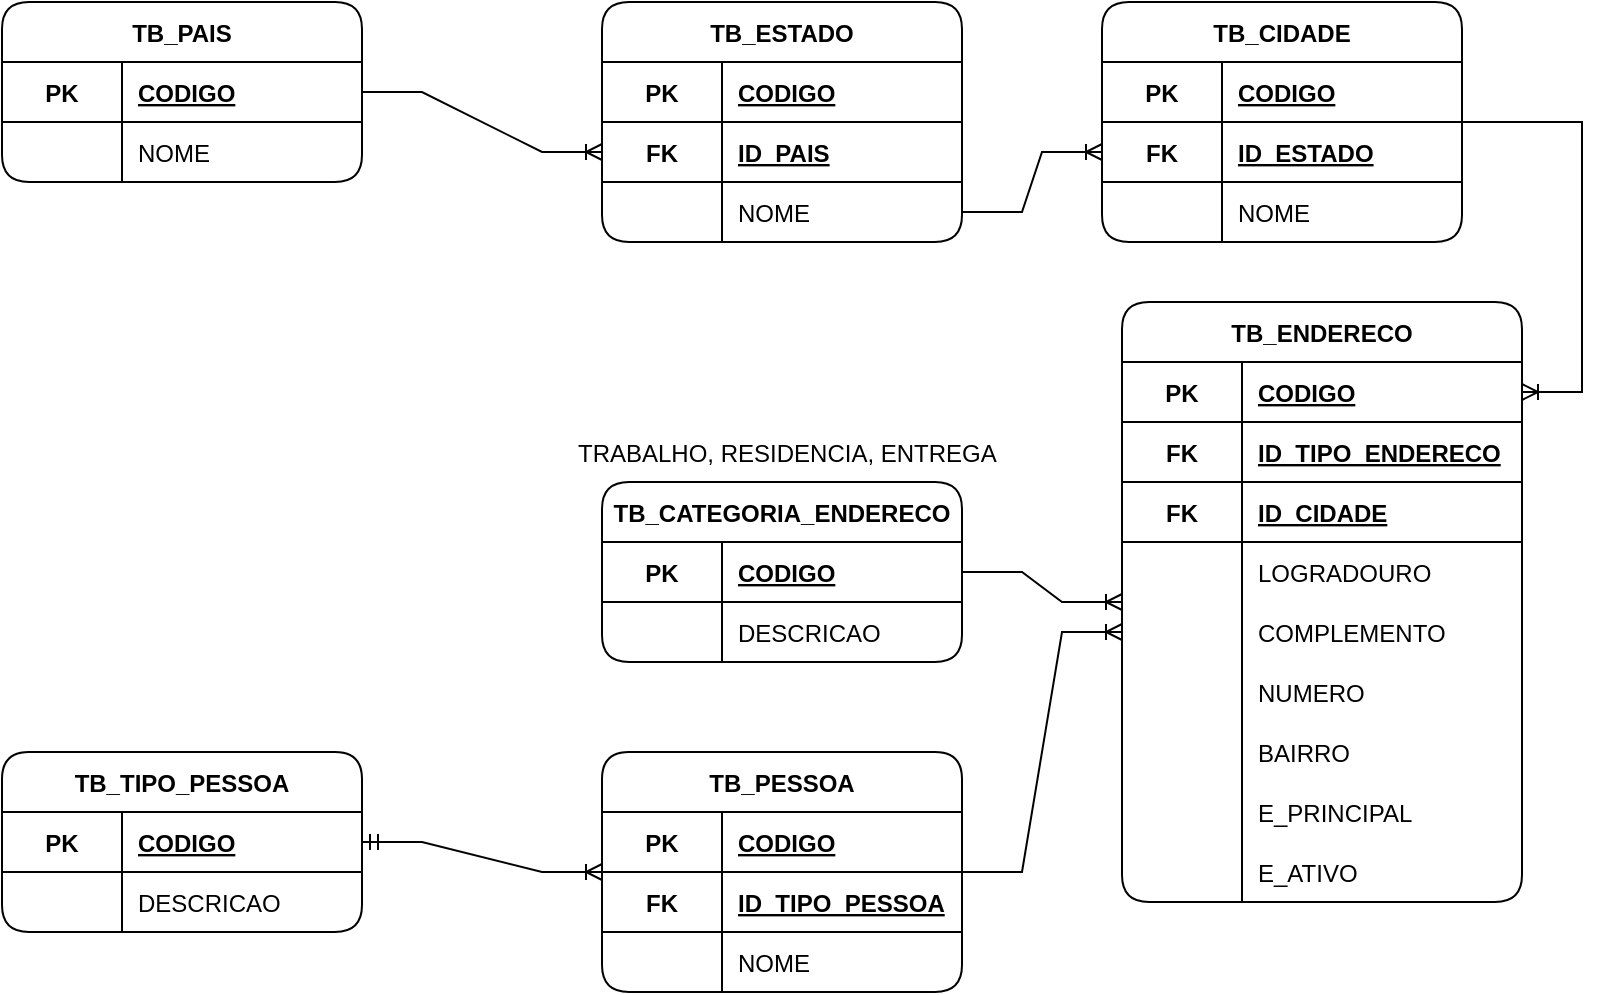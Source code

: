 <mxfile version="20.2.3" type="device"><diagram id="i-SD2bK4iuJnEIOqlncU" name="Página-1"><mxGraphModel dx="973" dy="527" grid="1" gridSize="10" guides="1" tooltips="1" connect="1" arrows="1" fold="1" page="1" pageScale="1" pageWidth="827" pageHeight="1169" math="0" shadow="0"><root><mxCell id="0"/><mxCell id="1" parent="0"/><mxCell id="8jHYjK7J1Tj9A5m1yeMU-17" value="TB_TIPO_PESSOA" style="shape=table;startSize=30;container=1;collapsible=1;childLayout=tableLayout;fixedRows=1;rowLines=0;fontStyle=1;align=center;resizeLast=1;swimlaneFillColor=default;rounded=1;sketch=0;" vertex="1" parent="1"><mxGeometry x="10" y="395" width="180" height="90" as="geometry"/></mxCell><mxCell id="8jHYjK7J1Tj9A5m1yeMU-21" value="" style="shape=tableRow;horizontal=0;startSize=0;swimlaneHead=0;swimlaneBody=0;fillColor=none;collapsible=0;dropTarget=0;points=[[0,0.5],[1,0.5]];portConstraint=eastwest;top=0;left=0;right=0;bottom=1;" vertex="1" parent="8jHYjK7J1Tj9A5m1yeMU-17"><mxGeometry y="30" width="180" height="30" as="geometry"/></mxCell><mxCell id="8jHYjK7J1Tj9A5m1yeMU-22" value="PK" style="shape=partialRectangle;connectable=0;fillColor=none;top=0;left=0;bottom=0;right=0;fontStyle=1;overflow=hidden;" vertex="1" parent="8jHYjK7J1Tj9A5m1yeMU-21"><mxGeometry width="60" height="30" as="geometry"><mxRectangle width="60" height="30" as="alternateBounds"/></mxGeometry></mxCell><mxCell id="8jHYjK7J1Tj9A5m1yeMU-23" value="CODIGO" style="shape=partialRectangle;connectable=0;fillColor=none;top=0;left=0;bottom=0;right=0;align=left;spacingLeft=6;fontStyle=5;overflow=hidden;" vertex="1" parent="8jHYjK7J1Tj9A5m1yeMU-21"><mxGeometry x="60" width="120" height="30" as="geometry"><mxRectangle width="120" height="30" as="alternateBounds"/></mxGeometry></mxCell><mxCell id="8jHYjK7J1Tj9A5m1yeMU-24" value="" style="shape=tableRow;horizontal=0;startSize=0;swimlaneHead=0;swimlaneBody=0;fillColor=none;collapsible=0;dropTarget=0;points=[[0,0.5],[1,0.5]];portConstraint=eastwest;top=0;left=0;right=0;bottom=0;" vertex="1" parent="8jHYjK7J1Tj9A5m1yeMU-17"><mxGeometry y="60" width="180" height="30" as="geometry"/></mxCell><mxCell id="8jHYjK7J1Tj9A5m1yeMU-25" value="" style="shape=partialRectangle;connectable=0;fillColor=none;top=0;left=0;bottom=0;right=0;editable=1;overflow=hidden;" vertex="1" parent="8jHYjK7J1Tj9A5m1yeMU-24"><mxGeometry width="60" height="30" as="geometry"><mxRectangle width="60" height="30" as="alternateBounds"/></mxGeometry></mxCell><mxCell id="8jHYjK7J1Tj9A5m1yeMU-26" value="DESCRICAO" style="shape=partialRectangle;connectable=0;fillColor=none;top=0;left=0;bottom=0;right=0;align=left;spacingLeft=6;overflow=hidden;" vertex="1" parent="8jHYjK7J1Tj9A5m1yeMU-24"><mxGeometry x="60" width="120" height="30" as="geometry"><mxRectangle width="120" height="30" as="alternateBounds"/></mxGeometry></mxCell><mxCell id="8jHYjK7J1Tj9A5m1yeMU-30" value="TB_PESSOA" style="shape=table;startSize=30;container=1;collapsible=1;childLayout=tableLayout;fixedRows=1;rowLines=0;fontStyle=1;align=center;resizeLast=1;swimlaneFillColor=default;rounded=1;sketch=0;" vertex="1" parent="1"><mxGeometry x="310" y="395" width="180" height="120" as="geometry"/></mxCell><mxCell id="8jHYjK7J1Tj9A5m1yeMU-31" value="" style="shape=tableRow;horizontal=0;startSize=0;swimlaneHead=0;swimlaneBody=0;fillColor=none;collapsible=0;dropTarget=0;points=[[0,0.5],[1,0.5]];portConstraint=eastwest;top=0;left=0;right=0;bottom=1;" vertex="1" parent="8jHYjK7J1Tj9A5m1yeMU-30"><mxGeometry y="30" width="180" height="30" as="geometry"/></mxCell><mxCell id="8jHYjK7J1Tj9A5m1yeMU-32" value="PK" style="shape=partialRectangle;connectable=0;fillColor=none;top=0;left=0;bottom=0;right=0;fontStyle=1;overflow=hidden;" vertex="1" parent="8jHYjK7J1Tj9A5m1yeMU-31"><mxGeometry width="60" height="30" as="geometry"><mxRectangle width="60" height="30" as="alternateBounds"/></mxGeometry></mxCell><mxCell id="8jHYjK7J1Tj9A5m1yeMU-33" value="CODIGO" style="shape=partialRectangle;connectable=0;fillColor=none;top=0;left=0;bottom=0;right=0;align=left;spacingLeft=6;fontStyle=5;overflow=hidden;" vertex="1" parent="8jHYjK7J1Tj9A5m1yeMU-31"><mxGeometry x="60" width="120" height="30" as="geometry"><mxRectangle width="120" height="30" as="alternateBounds"/></mxGeometry></mxCell><mxCell id="8jHYjK7J1Tj9A5m1yeMU-37" value="" style="shape=tableRow;horizontal=0;startSize=0;swimlaneHead=0;swimlaneBody=0;fillColor=none;collapsible=0;dropTarget=0;points=[[0,0.5],[1,0.5]];portConstraint=eastwest;top=0;left=0;right=0;bottom=1;" vertex="1" parent="8jHYjK7J1Tj9A5m1yeMU-30"><mxGeometry y="60" width="180" height="30" as="geometry"/></mxCell><mxCell id="8jHYjK7J1Tj9A5m1yeMU-38" value="FK" style="shape=partialRectangle;connectable=0;fillColor=none;top=0;left=0;bottom=0;right=0;fontStyle=1;overflow=hidden;" vertex="1" parent="8jHYjK7J1Tj9A5m1yeMU-37"><mxGeometry width="60" height="30" as="geometry"><mxRectangle width="60" height="30" as="alternateBounds"/></mxGeometry></mxCell><mxCell id="8jHYjK7J1Tj9A5m1yeMU-39" value="ID_TIPO_PESSOA" style="shape=partialRectangle;connectable=0;fillColor=none;top=0;left=0;bottom=0;right=0;align=left;spacingLeft=6;fontStyle=5;overflow=hidden;" vertex="1" parent="8jHYjK7J1Tj9A5m1yeMU-37"><mxGeometry x="60" width="120" height="30" as="geometry"><mxRectangle width="120" height="30" as="alternateBounds"/></mxGeometry></mxCell><mxCell id="8jHYjK7J1Tj9A5m1yeMU-34" value="" style="shape=tableRow;horizontal=0;startSize=0;swimlaneHead=0;swimlaneBody=0;fillColor=none;collapsible=0;dropTarget=0;points=[[0,0.5],[1,0.5]];portConstraint=eastwest;top=0;left=0;right=0;bottom=0;" vertex="1" parent="8jHYjK7J1Tj9A5m1yeMU-30"><mxGeometry y="90" width="180" height="30" as="geometry"/></mxCell><mxCell id="8jHYjK7J1Tj9A5m1yeMU-35" value="" style="shape=partialRectangle;connectable=0;fillColor=none;top=0;left=0;bottom=0;right=0;editable=1;overflow=hidden;" vertex="1" parent="8jHYjK7J1Tj9A5m1yeMU-34"><mxGeometry width="60" height="30" as="geometry"><mxRectangle width="60" height="30" as="alternateBounds"/></mxGeometry></mxCell><mxCell id="8jHYjK7J1Tj9A5m1yeMU-36" value="NOME" style="shape=partialRectangle;connectable=0;fillColor=none;top=0;left=0;bottom=0;right=0;align=left;spacingLeft=6;overflow=hidden;" vertex="1" parent="8jHYjK7J1Tj9A5m1yeMU-34"><mxGeometry x="60" width="120" height="30" as="geometry"><mxRectangle width="120" height="30" as="alternateBounds"/></mxGeometry></mxCell><mxCell id="8jHYjK7J1Tj9A5m1yeMU-40" value="" style="edgeStyle=entityRelationEdgeStyle;fontSize=12;html=1;endArrow=ERoneToMany;startArrow=ERmandOne;rounded=0;" edge="1" parent="1" source="8jHYjK7J1Tj9A5m1yeMU-17" target="8jHYjK7J1Tj9A5m1yeMU-30"><mxGeometry width="100" height="100" relative="1" as="geometry"><mxPoint x="280" y="665" as="sourcePoint"/><mxPoint x="380" y="565" as="targetPoint"/></mxGeometry></mxCell><mxCell id="8jHYjK7J1Tj9A5m1yeMU-41" value="TB_ENDERECO" style="shape=table;startSize=30;container=1;collapsible=1;childLayout=tableLayout;fixedRows=1;rowLines=0;fontStyle=1;align=center;resizeLast=1;swimlaneFillColor=default;rounded=1;sketch=0;" vertex="1" parent="1"><mxGeometry x="570" y="170" width="200" height="300" as="geometry"/></mxCell><mxCell id="8jHYjK7J1Tj9A5m1yeMU-42" value="" style="shape=tableRow;horizontal=0;startSize=0;swimlaneHead=0;swimlaneBody=0;fillColor=none;collapsible=0;dropTarget=0;points=[[0,0.5],[1,0.5]];portConstraint=eastwest;top=0;left=0;right=0;bottom=1;" vertex="1" parent="8jHYjK7J1Tj9A5m1yeMU-41"><mxGeometry y="30" width="200" height="30" as="geometry"/></mxCell><mxCell id="8jHYjK7J1Tj9A5m1yeMU-43" value="PK" style="shape=partialRectangle;connectable=0;fillColor=none;top=0;left=0;bottom=0;right=0;fontStyle=1;overflow=hidden;" vertex="1" parent="8jHYjK7J1Tj9A5m1yeMU-42"><mxGeometry width="60" height="30" as="geometry"><mxRectangle width="60" height="30" as="alternateBounds"/></mxGeometry></mxCell><mxCell id="8jHYjK7J1Tj9A5m1yeMU-44" value="CODIGO" style="shape=partialRectangle;connectable=0;fillColor=none;top=0;left=0;bottom=0;right=0;align=left;spacingLeft=6;fontStyle=5;overflow=hidden;" vertex="1" parent="8jHYjK7J1Tj9A5m1yeMU-42"><mxGeometry x="60" width="140" height="30" as="geometry"><mxRectangle width="140" height="30" as="alternateBounds"/></mxGeometry></mxCell><mxCell id="8jHYjK7J1Tj9A5m1yeMU-107" value="" style="shape=tableRow;horizontal=0;startSize=0;swimlaneHead=0;swimlaneBody=0;fillColor=none;collapsible=0;dropTarget=0;points=[[0,0.5],[1,0.5]];portConstraint=eastwest;top=0;left=0;right=0;bottom=1;" vertex="1" parent="8jHYjK7J1Tj9A5m1yeMU-41"><mxGeometry y="60" width="200" height="30" as="geometry"/></mxCell><mxCell id="8jHYjK7J1Tj9A5m1yeMU-108" value="FK" style="shape=partialRectangle;connectable=0;fillColor=none;top=0;left=0;bottom=0;right=0;fontStyle=1;overflow=hidden;" vertex="1" parent="8jHYjK7J1Tj9A5m1yeMU-107"><mxGeometry width="60" height="30" as="geometry"><mxRectangle width="60" height="30" as="alternateBounds"/></mxGeometry></mxCell><mxCell id="8jHYjK7J1Tj9A5m1yeMU-109" value="ID_TIPO_ENDERECO" style="shape=partialRectangle;connectable=0;fillColor=none;top=0;left=0;bottom=0;right=0;align=left;spacingLeft=6;fontStyle=5;overflow=hidden;" vertex="1" parent="8jHYjK7J1Tj9A5m1yeMU-107"><mxGeometry x="60" width="140" height="30" as="geometry"><mxRectangle width="140" height="30" as="alternateBounds"/></mxGeometry></mxCell><mxCell id="8jHYjK7J1Tj9A5m1yeMU-54" value="" style="shape=tableRow;horizontal=0;startSize=0;swimlaneHead=0;swimlaneBody=0;fillColor=none;collapsible=0;dropTarget=0;points=[[0,0.5],[1,0.5]];portConstraint=eastwest;top=0;left=0;right=0;bottom=1;" vertex="1" parent="8jHYjK7J1Tj9A5m1yeMU-41"><mxGeometry y="90" width="200" height="30" as="geometry"/></mxCell><mxCell id="8jHYjK7J1Tj9A5m1yeMU-55" value="FK" style="shape=partialRectangle;connectable=0;fillColor=none;top=0;left=0;bottom=0;right=0;fontStyle=1;overflow=hidden;" vertex="1" parent="8jHYjK7J1Tj9A5m1yeMU-54"><mxGeometry width="60" height="30" as="geometry"><mxRectangle width="60" height="30" as="alternateBounds"/></mxGeometry></mxCell><mxCell id="8jHYjK7J1Tj9A5m1yeMU-56" value="ID_CIDADE" style="shape=partialRectangle;connectable=0;fillColor=none;top=0;left=0;bottom=0;right=0;align=left;spacingLeft=6;fontStyle=5;overflow=hidden;" vertex="1" parent="8jHYjK7J1Tj9A5m1yeMU-54"><mxGeometry x="60" width="140" height="30" as="geometry"><mxRectangle width="140" height="30" as="alternateBounds"/></mxGeometry></mxCell><mxCell id="8jHYjK7J1Tj9A5m1yeMU-48" value="" style="shape=tableRow;horizontal=0;startSize=0;swimlaneHead=0;swimlaneBody=0;fillColor=none;collapsible=0;dropTarget=0;points=[[0,0.5],[1,0.5]];portConstraint=eastwest;top=0;left=0;right=0;bottom=0;" vertex="1" parent="8jHYjK7J1Tj9A5m1yeMU-41"><mxGeometry y="120" width="200" height="30" as="geometry"/></mxCell><mxCell id="8jHYjK7J1Tj9A5m1yeMU-49" value="" style="shape=partialRectangle;connectable=0;fillColor=none;top=0;left=0;bottom=0;right=0;editable=1;overflow=hidden;" vertex="1" parent="8jHYjK7J1Tj9A5m1yeMU-48"><mxGeometry width="60" height="30" as="geometry"><mxRectangle width="60" height="30" as="alternateBounds"/></mxGeometry></mxCell><mxCell id="8jHYjK7J1Tj9A5m1yeMU-50" value="LOGRADOURO" style="shape=partialRectangle;connectable=0;fillColor=none;top=0;left=0;bottom=0;right=0;align=left;spacingLeft=6;overflow=hidden;" vertex="1" parent="8jHYjK7J1Tj9A5m1yeMU-48"><mxGeometry x="60" width="140" height="30" as="geometry"><mxRectangle width="140" height="30" as="alternateBounds"/></mxGeometry></mxCell><mxCell id="8jHYjK7J1Tj9A5m1yeMU-51" value="" style="shape=tableRow;horizontal=0;startSize=0;swimlaneHead=0;swimlaneBody=0;fillColor=none;collapsible=0;dropTarget=0;points=[[0,0.5],[1,0.5]];portConstraint=eastwest;top=0;left=0;right=0;bottom=0;" vertex="1" parent="8jHYjK7J1Tj9A5m1yeMU-41"><mxGeometry y="150" width="200" height="30" as="geometry"/></mxCell><mxCell id="8jHYjK7J1Tj9A5m1yeMU-52" value="" style="shape=partialRectangle;connectable=0;fillColor=none;top=0;left=0;bottom=0;right=0;editable=1;overflow=hidden;" vertex="1" parent="8jHYjK7J1Tj9A5m1yeMU-51"><mxGeometry width="60" height="30" as="geometry"><mxRectangle width="60" height="30" as="alternateBounds"/></mxGeometry></mxCell><mxCell id="8jHYjK7J1Tj9A5m1yeMU-53" value="COMPLEMENTO" style="shape=partialRectangle;connectable=0;fillColor=none;top=0;left=0;bottom=0;right=0;align=left;spacingLeft=6;overflow=hidden;" vertex="1" parent="8jHYjK7J1Tj9A5m1yeMU-51"><mxGeometry x="60" width="140" height="30" as="geometry"><mxRectangle width="140" height="30" as="alternateBounds"/></mxGeometry></mxCell><mxCell id="8jHYjK7J1Tj9A5m1yeMU-97" value="" style="shape=tableRow;horizontal=0;startSize=0;swimlaneHead=0;swimlaneBody=0;fillColor=none;collapsible=0;dropTarget=0;points=[[0,0.5],[1,0.5]];portConstraint=eastwest;top=0;left=0;right=0;bottom=0;" vertex="1" parent="8jHYjK7J1Tj9A5m1yeMU-41"><mxGeometry y="180" width="200" height="30" as="geometry"/></mxCell><mxCell id="8jHYjK7J1Tj9A5m1yeMU-98" value="" style="shape=partialRectangle;connectable=0;fillColor=none;top=0;left=0;bottom=0;right=0;editable=1;overflow=hidden;" vertex="1" parent="8jHYjK7J1Tj9A5m1yeMU-97"><mxGeometry width="60" height="30" as="geometry"><mxRectangle width="60" height="30" as="alternateBounds"/></mxGeometry></mxCell><mxCell id="8jHYjK7J1Tj9A5m1yeMU-99" value="NUMERO" style="shape=partialRectangle;connectable=0;fillColor=none;top=0;left=0;bottom=0;right=0;align=left;spacingLeft=6;overflow=hidden;" vertex="1" parent="8jHYjK7J1Tj9A5m1yeMU-97"><mxGeometry x="60" width="140" height="30" as="geometry"><mxRectangle width="140" height="30" as="alternateBounds"/></mxGeometry></mxCell><mxCell id="8jHYjK7J1Tj9A5m1yeMU-100" value="" style="shape=tableRow;horizontal=0;startSize=0;swimlaneHead=0;swimlaneBody=0;fillColor=none;collapsible=0;dropTarget=0;points=[[0,0.5],[1,0.5]];portConstraint=eastwest;top=0;left=0;right=0;bottom=0;" vertex="1" parent="8jHYjK7J1Tj9A5m1yeMU-41"><mxGeometry y="210" width="200" height="30" as="geometry"/></mxCell><mxCell id="8jHYjK7J1Tj9A5m1yeMU-101" value="" style="shape=partialRectangle;connectable=0;fillColor=none;top=0;left=0;bottom=0;right=0;editable=1;overflow=hidden;" vertex="1" parent="8jHYjK7J1Tj9A5m1yeMU-100"><mxGeometry width="60" height="30" as="geometry"><mxRectangle width="60" height="30" as="alternateBounds"/></mxGeometry></mxCell><mxCell id="8jHYjK7J1Tj9A5m1yeMU-102" value="BAIRRO" style="shape=partialRectangle;connectable=0;fillColor=none;top=0;left=0;bottom=0;right=0;align=left;spacingLeft=6;overflow=hidden;" vertex="1" parent="8jHYjK7J1Tj9A5m1yeMU-100"><mxGeometry x="60" width="140" height="30" as="geometry"><mxRectangle width="140" height="30" as="alternateBounds"/></mxGeometry></mxCell><mxCell id="8jHYjK7J1Tj9A5m1yeMU-103" value="" style="shape=tableRow;horizontal=0;startSize=0;swimlaneHead=0;swimlaneBody=0;fillColor=none;collapsible=0;dropTarget=0;points=[[0,0.5],[1,0.5]];portConstraint=eastwest;top=0;left=0;right=0;bottom=0;" vertex="1" parent="8jHYjK7J1Tj9A5m1yeMU-41"><mxGeometry y="240" width="200" height="30" as="geometry"/></mxCell><mxCell id="8jHYjK7J1Tj9A5m1yeMU-104" value="" style="shape=partialRectangle;connectable=0;fillColor=none;top=0;left=0;bottom=0;right=0;editable=1;overflow=hidden;" vertex="1" parent="8jHYjK7J1Tj9A5m1yeMU-103"><mxGeometry width="60" height="30" as="geometry"><mxRectangle width="60" height="30" as="alternateBounds"/></mxGeometry></mxCell><mxCell id="8jHYjK7J1Tj9A5m1yeMU-105" value="E_PRINCIPAL" style="shape=partialRectangle;connectable=0;fillColor=none;top=0;left=0;bottom=0;right=0;align=left;spacingLeft=6;overflow=hidden;" vertex="1" parent="8jHYjK7J1Tj9A5m1yeMU-103"><mxGeometry x="60" width="140" height="30" as="geometry"><mxRectangle width="140" height="30" as="alternateBounds"/></mxGeometry></mxCell><mxCell id="8jHYjK7J1Tj9A5m1yeMU-120" value="" style="shape=tableRow;horizontal=0;startSize=0;swimlaneHead=0;swimlaneBody=0;fillColor=none;collapsible=0;dropTarget=0;points=[[0,0.5],[1,0.5]];portConstraint=eastwest;top=0;left=0;right=0;bottom=0;" vertex="1" parent="8jHYjK7J1Tj9A5m1yeMU-41"><mxGeometry y="270" width="200" height="30" as="geometry"/></mxCell><mxCell id="8jHYjK7J1Tj9A5m1yeMU-121" value="" style="shape=partialRectangle;connectable=0;fillColor=none;top=0;left=0;bottom=0;right=0;editable=1;overflow=hidden;" vertex="1" parent="8jHYjK7J1Tj9A5m1yeMU-120"><mxGeometry width="60" height="30" as="geometry"><mxRectangle width="60" height="30" as="alternateBounds"/></mxGeometry></mxCell><mxCell id="8jHYjK7J1Tj9A5m1yeMU-122" value="E_ATIVO" style="shape=partialRectangle;connectable=0;fillColor=none;top=0;left=0;bottom=0;right=0;align=left;spacingLeft=6;overflow=hidden;" vertex="1" parent="8jHYjK7J1Tj9A5m1yeMU-120"><mxGeometry x="60" width="140" height="30" as="geometry"><mxRectangle width="140" height="30" as="alternateBounds"/></mxGeometry></mxCell><mxCell id="8jHYjK7J1Tj9A5m1yeMU-57" value="TB_PAIS" style="shape=table;startSize=30;container=1;collapsible=1;childLayout=tableLayout;fixedRows=1;rowLines=0;fontStyle=1;align=center;resizeLast=1;swimlaneFillColor=default;rounded=1;sketch=0;" vertex="1" parent="1"><mxGeometry x="10" y="20" width="180" height="90" as="geometry"/></mxCell><mxCell id="8jHYjK7J1Tj9A5m1yeMU-58" value="" style="shape=tableRow;horizontal=0;startSize=0;swimlaneHead=0;swimlaneBody=0;fillColor=none;collapsible=0;dropTarget=0;points=[[0,0.5],[1,0.5]];portConstraint=eastwest;top=0;left=0;right=0;bottom=1;" vertex="1" parent="8jHYjK7J1Tj9A5m1yeMU-57"><mxGeometry y="30" width="180" height="30" as="geometry"/></mxCell><mxCell id="8jHYjK7J1Tj9A5m1yeMU-59" value="PK" style="shape=partialRectangle;connectable=0;fillColor=none;top=0;left=0;bottom=0;right=0;fontStyle=1;overflow=hidden;" vertex="1" parent="8jHYjK7J1Tj9A5m1yeMU-58"><mxGeometry width="60" height="30" as="geometry"><mxRectangle width="60" height="30" as="alternateBounds"/></mxGeometry></mxCell><mxCell id="8jHYjK7J1Tj9A5m1yeMU-60" value="CODIGO" style="shape=partialRectangle;connectable=0;fillColor=none;top=0;left=0;bottom=0;right=0;align=left;spacingLeft=6;fontStyle=5;overflow=hidden;" vertex="1" parent="8jHYjK7J1Tj9A5m1yeMU-58"><mxGeometry x="60" width="120" height="30" as="geometry"><mxRectangle width="120" height="30" as="alternateBounds"/></mxGeometry></mxCell><mxCell id="8jHYjK7J1Tj9A5m1yeMU-64" value="" style="shape=tableRow;horizontal=0;startSize=0;swimlaneHead=0;swimlaneBody=0;fillColor=none;collapsible=0;dropTarget=0;points=[[0,0.5],[1,0.5]];portConstraint=eastwest;top=0;left=0;right=0;bottom=0;" vertex="1" parent="8jHYjK7J1Tj9A5m1yeMU-57"><mxGeometry y="60" width="180" height="30" as="geometry"/></mxCell><mxCell id="8jHYjK7J1Tj9A5m1yeMU-65" value="" style="shape=partialRectangle;connectable=0;fillColor=none;top=0;left=0;bottom=0;right=0;editable=1;overflow=hidden;" vertex="1" parent="8jHYjK7J1Tj9A5m1yeMU-64"><mxGeometry width="60" height="30" as="geometry"><mxRectangle width="60" height="30" as="alternateBounds"/></mxGeometry></mxCell><mxCell id="8jHYjK7J1Tj9A5m1yeMU-66" value="NOME" style="shape=partialRectangle;connectable=0;fillColor=none;top=0;left=0;bottom=0;right=0;align=left;spacingLeft=6;overflow=hidden;" vertex="1" parent="8jHYjK7J1Tj9A5m1yeMU-64"><mxGeometry x="60" width="120" height="30" as="geometry"><mxRectangle width="120" height="30" as="alternateBounds"/></mxGeometry></mxCell><mxCell id="8jHYjK7J1Tj9A5m1yeMU-70" value="TB_CIDADE" style="shape=table;startSize=30;container=1;collapsible=1;childLayout=tableLayout;fixedRows=1;rowLines=0;fontStyle=1;align=center;resizeLast=1;swimlaneFillColor=default;rounded=1;sketch=0;" vertex="1" parent="1"><mxGeometry x="560" y="20" width="180" height="120" as="geometry"/></mxCell><mxCell id="8jHYjK7J1Tj9A5m1yeMU-71" value="" style="shape=tableRow;horizontal=0;startSize=0;swimlaneHead=0;swimlaneBody=0;fillColor=none;collapsible=0;dropTarget=0;points=[[0,0.5],[1,0.5]];portConstraint=eastwest;top=0;left=0;right=0;bottom=1;" vertex="1" parent="8jHYjK7J1Tj9A5m1yeMU-70"><mxGeometry y="30" width="180" height="30" as="geometry"/></mxCell><mxCell id="8jHYjK7J1Tj9A5m1yeMU-72" value="PK" style="shape=partialRectangle;connectable=0;fillColor=none;top=0;left=0;bottom=0;right=0;fontStyle=1;overflow=hidden;" vertex="1" parent="8jHYjK7J1Tj9A5m1yeMU-71"><mxGeometry width="60" height="30" as="geometry"><mxRectangle width="60" height="30" as="alternateBounds"/></mxGeometry></mxCell><mxCell id="8jHYjK7J1Tj9A5m1yeMU-73" value="CODIGO" style="shape=partialRectangle;connectable=0;fillColor=none;top=0;left=0;bottom=0;right=0;align=left;spacingLeft=6;fontStyle=5;overflow=hidden;" vertex="1" parent="8jHYjK7J1Tj9A5m1yeMU-71"><mxGeometry x="60" width="120" height="30" as="geometry"><mxRectangle width="120" height="30" as="alternateBounds"/></mxGeometry></mxCell><mxCell id="8jHYjK7J1Tj9A5m1yeMU-74" value="" style="shape=tableRow;horizontal=0;startSize=0;swimlaneHead=0;swimlaneBody=0;fillColor=none;collapsible=0;dropTarget=0;points=[[0,0.5],[1,0.5]];portConstraint=eastwest;top=0;left=0;right=0;bottom=1;" vertex="1" parent="8jHYjK7J1Tj9A5m1yeMU-70"><mxGeometry y="60" width="180" height="30" as="geometry"/></mxCell><mxCell id="8jHYjK7J1Tj9A5m1yeMU-75" value="FK" style="shape=partialRectangle;connectable=0;fillColor=none;top=0;left=0;bottom=0;right=0;fontStyle=1;overflow=hidden;" vertex="1" parent="8jHYjK7J1Tj9A5m1yeMU-74"><mxGeometry width="60" height="30" as="geometry"><mxRectangle width="60" height="30" as="alternateBounds"/></mxGeometry></mxCell><mxCell id="8jHYjK7J1Tj9A5m1yeMU-76" value="ID_ESTADO" style="shape=partialRectangle;connectable=0;fillColor=none;top=0;left=0;bottom=0;right=0;align=left;spacingLeft=6;fontStyle=5;overflow=hidden;" vertex="1" parent="8jHYjK7J1Tj9A5m1yeMU-74"><mxGeometry x="60" width="120" height="30" as="geometry"><mxRectangle width="120" height="30" as="alternateBounds"/></mxGeometry></mxCell><mxCell id="8jHYjK7J1Tj9A5m1yeMU-77" value="" style="shape=tableRow;horizontal=0;startSize=0;swimlaneHead=0;swimlaneBody=0;fillColor=none;collapsible=0;dropTarget=0;points=[[0,0.5],[1,0.5]];portConstraint=eastwest;top=0;left=0;right=0;bottom=0;" vertex="1" parent="8jHYjK7J1Tj9A5m1yeMU-70"><mxGeometry y="90" width="180" height="30" as="geometry"/></mxCell><mxCell id="8jHYjK7J1Tj9A5m1yeMU-78" value="" style="shape=partialRectangle;connectable=0;fillColor=none;top=0;left=0;bottom=0;right=0;editable=1;overflow=hidden;" vertex="1" parent="8jHYjK7J1Tj9A5m1yeMU-77"><mxGeometry width="60" height="30" as="geometry"><mxRectangle width="60" height="30" as="alternateBounds"/></mxGeometry></mxCell><mxCell id="8jHYjK7J1Tj9A5m1yeMU-79" value="NOME" style="shape=partialRectangle;connectable=0;fillColor=none;top=0;left=0;bottom=0;right=0;align=left;spacingLeft=6;overflow=hidden;" vertex="1" parent="8jHYjK7J1Tj9A5m1yeMU-77"><mxGeometry x="60" width="120" height="30" as="geometry"><mxRectangle width="120" height="30" as="alternateBounds"/></mxGeometry></mxCell><mxCell id="8jHYjK7J1Tj9A5m1yeMU-83" value="TB_ESTADO" style="shape=table;startSize=30;container=1;collapsible=1;childLayout=tableLayout;fixedRows=1;rowLines=0;fontStyle=1;align=center;resizeLast=1;swimlaneFillColor=default;rounded=1;sketch=0;" vertex="1" parent="1"><mxGeometry x="310" y="20" width="180" height="120" as="geometry"/></mxCell><mxCell id="8jHYjK7J1Tj9A5m1yeMU-84" value="" style="shape=tableRow;horizontal=0;startSize=0;swimlaneHead=0;swimlaneBody=0;fillColor=none;collapsible=0;dropTarget=0;points=[[0,0.5],[1,0.5]];portConstraint=eastwest;top=0;left=0;right=0;bottom=1;" vertex="1" parent="8jHYjK7J1Tj9A5m1yeMU-83"><mxGeometry y="30" width="180" height="30" as="geometry"/></mxCell><mxCell id="8jHYjK7J1Tj9A5m1yeMU-85" value="PK" style="shape=partialRectangle;connectable=0;fillColor=none;top=0;left=0;bottom=0;right=0;fontStyle=1;overflow=hidden;" vertex="1" parent="8jHYjK7J1Tj9A5m1yeMU-84"><mxGeometry width="60" height="30" as="geometry"><mxRectangle width="60" height="30" as="alternateBounds"/></mxGeometry></mxCell><mxCell id="8jHYjK7J1Tj9A5m1yeMU-86" value="CODIGO" style="shape=partialRectangle;connectable=0;fillColor=none;top=0;left=0;bottom=0;right=0;align=left;spacingLeft=6;fontStyle=5;overflow=hidden;" vertex="1" parent="8jHYjK7J1Tj9A5m1yeMU-84"><mxGeometry x="60" width="120" height="30" as="geometry"><mxRectangle width="120" height="30" as="alternateBounds"/></mxGeometry></mxCell><mxCell id="8jHYjK7J1Tj9A5m1yeMU-87" value="" style="shape=tableRow;horizontal=0;startSize=0;swimlaneHead=0;swimlaneBody=0;fillColor=none;collapsible=0;dropTarget=0;points=[[0,0.5],[1,0.5]];portConstraint=eastwest;top=0;left=0;right=0;bottom=1;" vertex="1" parent="8jHYjK7J1Tj9A5m1yeMU-83"><mxGeometry y="60" width="180" height="30" as="geometry"/></mxCell><mxCell id="8jHYjK7J1Tj9A5m1yeMU-88" value="FK" style="shape=partialRectangle;connectable=0;fillColor=none;top=0;left=0;bottom=0;right=0;fontStyle=1;overflow=hidden;" vertex="1" parent="8jHYjK7J1Tj9A5m1yeMU-87"><mxGeometry width="60" height="30" as="geometry"><mxRectangle width="60" height="30" as="alternateBounds"/></mxGeometry></mxCell><mxCell id="8jHYjK7J1Tj9A5m1yeMU-89" value="ID_PAIS" style="shape=partialRectangle;connectable=0;fillColor=none;top=0;left=0;bottom=0;right=0;align=left;spacingLeft=6;fontStyle=5;overflow=hidden;" vertex="1" parent="8jHYjK7J1Tj9A5m1yeMU-87"><mxGeometry x="60" width="120" height="30" as="geometry"><mxRectangle width="120" height="30" as="alternateBounds"/></mxGeometry></mxCell><mxCell id="8jHYjK7J1Tj9A5m1yeMU-90" value="" style="shape=tableRow;horizontal=0;startSize=0;swimlaneHead=0;swimlaneBody=0;fillColor=none;collapsible=0;dropTarget=0;points=[[0,0.5],[1,0.5]];portConstraint=eastwest;top=0;left=0;right=0;bottom=0;" vertex="1" parent="8jHYjK7J1Tj9A5m1yeMU-83"><mxGeometry y="90" width="180" height="30" as="geometry"/></mxCell><mxCell id="8jHYjK7J1Tj9A5m1yeMU-91" value="" style="shape=partialRectangle;connectable=0;fillColor=none;top=0;left=0;bottom=0;right=0;editable=1;overflow=hidden;" vertex="1" parent="8jHYjK7J1Tj9A5m1yeMU-90"><mxGeometry width="60" height="30" as="geometry"><mxRectangle width="60" height="30" as="alternateBounds"/></mxGeometry></mxCell><mxCell id="8jHYjK7J1Tj9A5m1yeMU-92" value="NOME" style="shape=partialRectangle;connectable=0;fillColor=none;top=0;left=0;bottom=0;right=0;align=left;spacingLeft=6;overflow=hidden;" vertex="1" parent="8jHYjK7J1Tj9A5m1yeMU-90"><mxGeometry x="60" width="120" height="30" as="geometry"><mxRectangle width="120" height="30" as="alternateBounds"/></mxGeometry></mxCell><mxCell id="8jHYjK7J1Tj9A5m1yeMU-95" value="" style="edgeStyle=entityRelationEdgeStyle;fontSize=12;html=1;endArrow=ERoneToMany;rounded=0;" edge="1" parent="1" source="8jHYjK7J1Tj9A5m1yeMU-57" target="8jHYjK7J1Tj9A5m1yeMU-87"><mxGeometry width="100" height="100" relative="1" as="geometry"><mxPoint x="320" y="120" as="sourcePoint"/><mxPoint x="420" y="20" as="targetPoint"/></mxGeometry></mxCell><mxCell id="8jHYjK7J1Tj9A5m1yeMU-96" value="" style="edgeStyle=entityRelationEdgeStyle;fontSize=12;html=1;endArrow=ERoneToMany;rounded=0;" edge="1" parent="1" source="8jHYjK7J1Tj9A5m1yeMU-90" target="8jHYjK7J1Tj9A5m1yeMU-74"><mxGeometry width="100" height="100" relative="1" as="geometry"><mxPoint x="200" y="75" as="sourcePoint"/><mxPoint x="310" y="105" as="targetPoint"/></mxGeometry></mxCell><mxCell id="8jHYjK7J1Tj9A5m1yeMU-106" value="" style="edgeStyle=entityRelationEdgeStyle;fontSize=12;html=1;endArrow=ERoneToMany;rounded=0;" edge="1" parent="1" source="8jHYjK7J1Tj9A5m1yeMU-70" target="8jHYjK7J1Tj9A5m1yeMU-42"><mxGeometry width="100" height="100" relative="1" as="geometry"><mxPoint x="320" y="275" as="sourcePoint"/><mxPoint x="200" y="365" as="targetPoint"/></mxGeometry></mxCell><mxCell id="8jHYjK7J1Tj9A5m1yeMU-110" value="TB_CATEGORIA_ENDERECO" style="shape=table;startSize=30;container=1;collapsible=1;childLayout=tableLayout;fixedRows=1;rowLines=0;fontStyle=1;align=center;resizeLast=1;swimlaneFillColor=default;rounded=1;sketch=0;" vertex="1" parent="1"><mxGeometry x="310" y="260" width="180" height="90" as="geometry"/></mxCell><mxCell id="8jHYjK7J1Tj9A5m1yeMU-111" value="" style="shape=tableRow;horizontal=0;startSize=0;swimlaneHead=0;swimlaneBody=0;fillColor=none;collapsible=0;dropTarget=0;points=[[0,0.5],[1,0.5]];portConstraint=eastwest;top=0;left=0;right=0;bottom=1;" vertex="1" parent="8jHYjK7J1Tj9A5m1yeMU-110"><mxGeometry y="30" width="180" height="30" as="geometry"/></mxCell><mxCell id="8jHYjK7J1Tj9A5m1yeMU-112" value="PK" style="shape=partialRectangle;connectable=0;fillColor=none;top=0;left=0;bottom=0;right=0;fontStyle=1;overflow=hidden;" vertex="1" parent="8jHYjK7J1Tj9A5m1yeMU-111"><mxGeometry width="60" height="30" as="geometry"><mxRectangle width="60" height="30" as="alternateBounds"/></mxGeometry></mxCell><mxCell id="8jHYjK7J1Tj9A5m1yeMU-113" value="CODIGO" style="shape=partialRectangle;connectable=0;fillColor=none;top=0;left=0;bottom=0;right=0;align=left;spacingLeft=6;fontStyle=5;overflow=hidden;" vertex="1" parent="8jHYjK7J1Tj9A5m1yeMU-111"><mxGeometry x="60" width="120" height="30" as="geometry"><mxRectangle width="120" height="30" as="alternateBounds"/></mxGeometry></mxCell><mxCell id="8jHYjK7J1Tj9A5m1yeMU-117" value="" style="shape=tableRow;horizontal=0;startSize=0;swimlaneHead=0;swimlaneBody=0;fillColor=none;collapsible=0;dropTarget=0;points=[[0,0.5],[1,0.5]];portConstraint=eastwest;top=0;left=0;right=0;bottom=0;" vertex="1" parent="8jHYjK7J1Tj9A5m1yeMU-110"><mxGeometry y="60" width="180" height="30" as="geometry"/></mxCell><mxCell id="8jHYjK7J1Tj9A5m1yeMU-118" value="" style="shape=partialRectangle;connectable=0;fillColor=none;top=0;left=0;bottom=0;right=0;editable=1;overflow=hidden;" vertex="1" parent="8jHYjK7J1Tj9A5m1yeMU-117"><mxGeometry width="60" height="30" as="geometry"><mxRectangle width="60" height="30" as="alternateBounds"/></mxGeometry></mxCell><mxCell id="8jHYjK7J1Tj9A5m1yeMU-119" value="DESCRICAO" style="shape=partialRectangle;connectable=0;fillColor=none;top=0;left=0;bottom=0;right=0;align=left;spacingLeft=6;overflow=hidden;" vertex="1" parent="8jHYjK7J1Tj9A5m1yeMU-117"><mxGeometry x="60" width="120" height="30" as="geometry"><mxRectangle width="120" height="30" as="alternateBounds"/></mxGeometry></mxCell><mxCell id="8jHYjK7J1Tj9A5m1yeMU-123" value="" style="edgeStyle=entityRelationEdgeStyle;fontSize=12;html=1;endArrow=ERoneToMany;rounded=0;" edge="1" parent="1" source="8jHYjK7J1Tj9A5m1yeMU-110" target="8jHYjK7J1Tj9A5m1yeMU-41"><mxGeometry width="100" height="100" relative="1" as="geometry"><mxPoint x="500" y="145" as="sourcePoint"/><mxPoint x="570" y="115" as="targetPoint"/></mxGeometry></mxCell><mxCell id="8jHYjK7J1Tj9A5m1yeMU-128" value="" style="shape=table;startSize=0;container=1;collapsible=1;childLayout=tableLayout;fixedRows=1;rowLines=0;fontStyle=0;align=center;resizeLast=1;strokeColor=none;fillColor=none;collapsible=0;rounded=1;sketch=0;" vertex="1" parent="1"><mxGeometry x="260" y="230" width="260" height="30" as="geometry"/></mxCell><mxCell id="8jHYjK7J1Tj9A5m1yeMU-129" value="" style="shape=tableRow;horizontal=0;startSize=0;swimlaneHead=0;swimlaneBody=0;fillColor=none;collapsible=0;dropTarget=0;points=[[0,0.5],[1,0.5]];portConstraint=eastwest;top=0;left=0;right=0;bottom=0;rounded=1;sketch=0;" vertex="1" parent="8jHYjK7J1Tj9A5m1yeMU-128"><mxGeometry width="260" height="30" as="geometry"/></mxCell><mxCell id="8jHYjK7J1Tj9A5m1yeMU-130" value="" style="shape=partialRectangle;connectable=0;fillColor=none;top=0;left=0;bottom=0;right=0;editable=1;overflow=hidden;rounded=1;sketch=0;" vertex="1" parent="8jHYjK7J1Tj9A5m1yeMU-129"><mxGeometry width="30" height="30" as="geometry"><mxRectangle width="30" height="30" as="alternateBounds"/></mxGeometry></mxCell><mxCell id="8jHYjK7J1Tj9A5m1yeMU-131" value="TRABALHO, RESIDENCIA, ENTREGA" style="shape=partialRectangle;connectable=0;fillColor=none;top=0;left=0;bottom=0;right=0;align=left;spacingLeft=6;overflow=hidden;rounded=1;sketch=0;" vertex="1" parent="8jHYjK7J1Tj9A5m1yeMU-129"><mxGeometry x="30" width="230" height="30" as="geometry"><mxRectangle width="230" height="30" as="alternateBounds"/></mxGeometry></mxCell><mxCell id="8jHYjK7J1Tj9A5m1yeMU-148" value="" style="edgeStyle=entityRelationEdgeStyle;fontSize=12;html=1;endArrow=ERoneToMany;rounded=0;" edge="1" parent="1" source="8jHYjK7J1Tj9A5m1yeMU-30" target="8jHYjK7J1Tj9A5m1yeMU-51"><mxGeometry width="100" height="100" relative="1" as="geometry"><mxPoint x="590" y="540" as="sourcePoint"/><mxPoint x="670" y="555.0" as="targetPoint"/></mxGeometry></mxCell></root></mxGraphModel></diagram></mxfile>